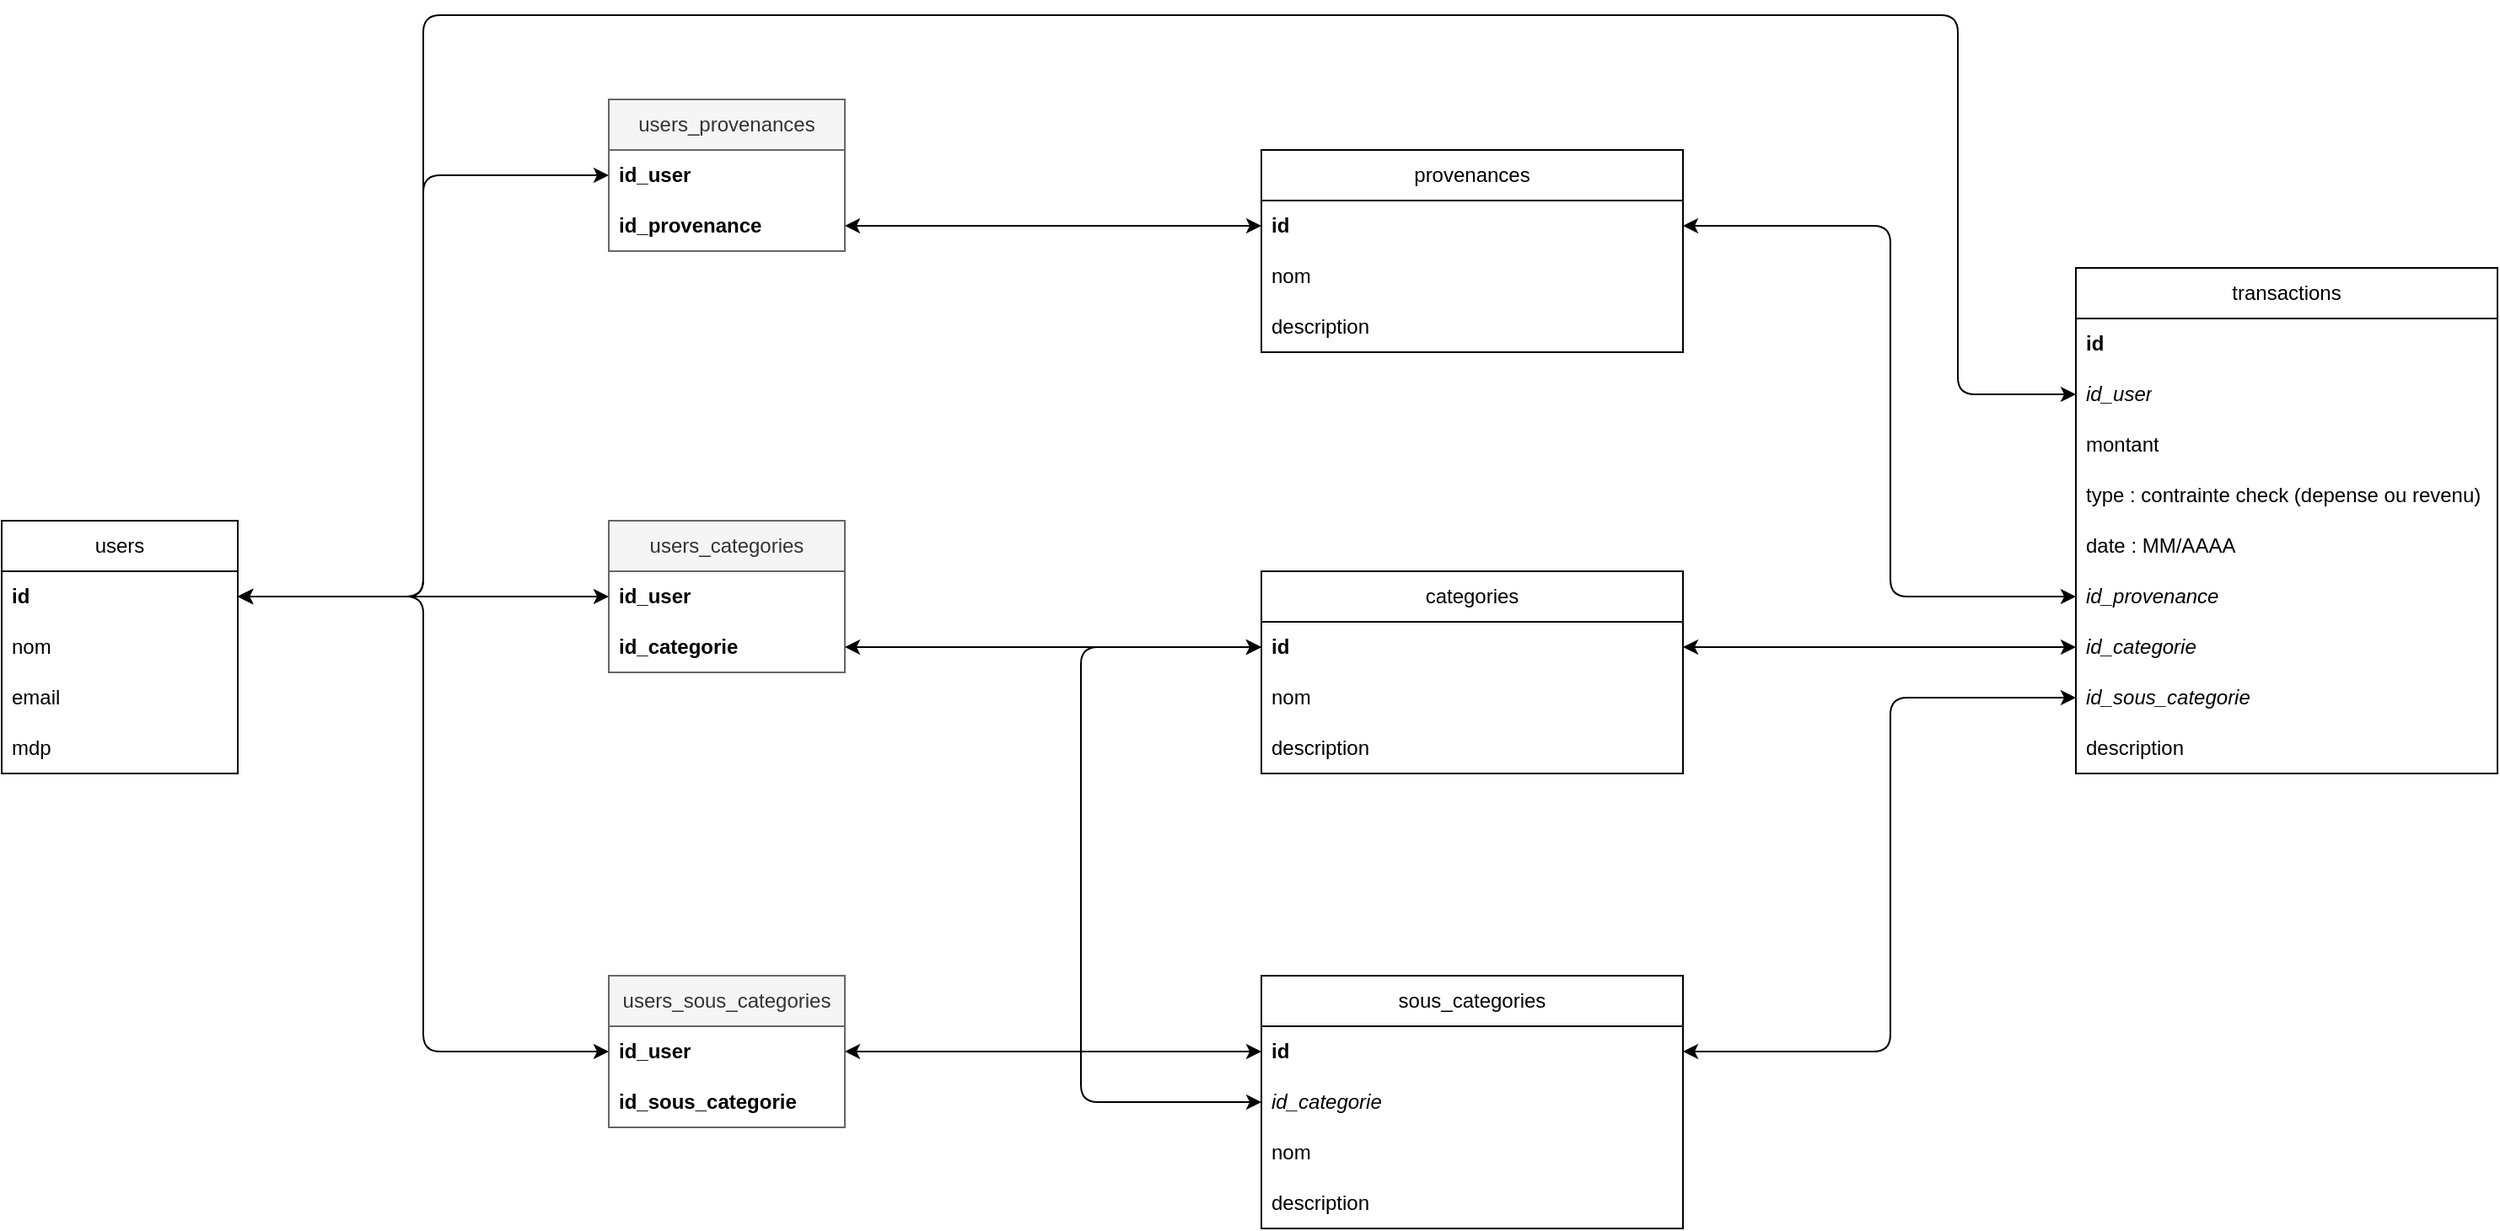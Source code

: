 <mxfile version="26.2.3">
  <diagram name="Page-1" id="-0EjO0u6grgrOY2Yr-4q">
    <mxGraphModel dx="1576" dy="1124" grid="1" gridSize="10" guides="1" tooltips="1" connect="1" arrows="1" fold="1" page="1" pageScale="1" pageWidth="827" pageHeight="1169" background="#ffffff" math="0" shadow="0">
      <root>
        <mxCell id="0" />
        <mxCell id="1" parent="0" />
        <mxCell id="DHP12ZCId8kLk_yh_mz6-1" value="users" style="swimlane;fontStyle=0;childLayout=stackLayout;horizontal=1;startSize=30;horizontalStack=0;resizeParent=1;resizeParentMax=0;resizeLast=0;collapsible=1;marginBottom=0;whiteSpace=wrap;html=1;" parent="1" vertex="1">
          <mxGeometry x="80" y="420" width="140" height="150" as="geometry" />
        </mxCell>
        <mxCell id="DHP12ZCId8kLk_yh_mz6-2" value="id" style="text;strokeColor=none;fillColor=none;align=left;verticalAlign=middle;spacingLeft=4;spacingRight=4;overflow=hidden;points=[[0,0.5],[1,0.5]];portConstraint=eastwest;rotatable=0;whiteSpace=wrap;html=1;fontStyle=1" parent="DHP12ZCId8kLk_yh_mz6-1" vertex="1">
          <mxGeometry y="30" width="140" height="30" as="geometry" />
        </mxCell>
        <mxCell id="DHP12ZCId8kLk_yh_mz6-3" value="nom" style="text;strokeColor=none;fillColor=none;align=left;verticalAlign=middle;spacingLeft=4;spacingRight=4;overflow=hidden;points=[[0,0.5],[1,0.5]];portConstraint=eastwest;rotatable=0;whiteSpace=wrap;html=1;" parent="DHP12ZCId8kLk_yh_mz6-1" vertex="1">
          <mxGeometry y="60" width="140" height="30" as="geometry" />
        </mxCell>
        <mxCell id="DHP12ZCId8kLk_yh_mz6-4" value="email" style="text;strokeColor=none;fillColor=none;align=left;verticalAlign=middle;spacingLeft=4;spacingRight=4;overflow=hidden;points=[[0,0.5],[1,0.5]];portConstraint=eastwest;rotatable=0;whiteSpace=wrap;html=1;" parent="DHP12ZCId8kLk_yh_mz6-1" vertex="1">
          <mxGeometry y="90" width="140" height="30" as="geometry" />
        </mxCell>
        <mxCell id="DHP12ZCId8kLk_yh_mz6-5" value="mdp" style="text;strokeColor=none;fillColor=none;align=left;verticalAlign=middle;spacingLeft=4;spacingRight=4;overflow=hidden;points=[[0,0.5],[1,0.5]];portConstraint=eastwest;rotatable=0;whiteSpace=wrap;html=1;" parent="DHP12ZCId8kLk_yh_mz6-1" vertex="1">
          <mxGeometry y="120" width="140" height="30" as="geometry" />
        </mxCell>
        <mxCell id="DHP12ZCId8kLk_yh_mz6-10" value="transactions" style="swimlane;fontStyle=0;childLayout=stackLayout;horizontal=1;startSize=30;horizontalStack=0;resizeParent=1;resizeParentMax=0;resizeLast=0;collapsible=1;marginBottom=0;whiteSpace=wrap;html=1;" parent="1" vertex="1">
          <mxGeometry x="1310" y="270" width="250" height="300" as="geometry" />
        </mxCell>
        <mxCell id="DHP12ZCId8kLk_yh_mz6-11" value="id" style="text;strokeColor=none;fillColor=none;align=left;verticalAlign=middle;spacingLeft=4;spacingRight=4;overflow=hidden;points=[[0,0.5],[1,0.5]];portConstraint=eastwest;rotatable=0;whiteSpace=wrap;html=1;fontStyle=1" parent="DHP12ZCId8kLk_yh_mz6-10" vertex="1">
          <mxGeometry y="30" width="250" height="30" as="geometry" />
        </mxCell>
        <mxCell id="DHP12ZCId8kLk_yh_mz6-19" value="id_user" style="text;strokeColor=none;fillColor=none;align=left;verticalAlign=middle;spacingLeft=4;spacingRight=4;overflow=hidden;points=[[0,0.5],[1,0.5]];portConstraint=eastwest;rotatable=0;whiteSpace=wrap;html=1;fontStyle=2" parent="DHP12ZCId8kLk_yh_mz6-10" vertex="1">
          <mxGeometry y="60" width="250" height="30" as="geometry" />
        </mxCell>
        <mxCell id="DHP12ZCId8kLk_yh_mz6-12" value="montant" style="text;strokeColor=none;fillColor=none;align=left;verticalAlign=middle;spacingLeft=4;spacingRight=4;overflow=hidden;points=[[0,0.5],[1,0.5]];portConstraint=eastwest;rotatable=0;whiteSpace=wrap;html=1;" parent="DHP12ZCId8kLk_yh_mz6-10" vertex="1">
          <mxGeometry y="90" width="250" height="30" as="geometry" />
        </mxCell>
        <mxCell id="DHP12ZCId8kLk_yh_mz6-13" value="type : contrainte check (depense ou revenu)" style="text;strokeColor=none;fillColor=none;align=left;verticalAlign=middle;spacingLeft=4;spacingRight=4;overflow=hidden;points=[[0,0.5],[1,0.5]];portConstraint=eastwest;rotatable=0;whiteSpace=wrap;html=1;" parent="DHP12ZCId8kLk_yh_mz6-10" vertex="1">
          <mxGeometry y="120" width="250" height="30" as="geometry" />
        </mxCell>
        <mxCell id="DHP12ZCId8kLk_yh_mz6-18" value="date : MM/AAAA" style="text;strokeColor=none;fillColor=none;align=left;verticalAlign=middle;spacingLeft=4;spacingRight=4;overflow=hidden;points=[[0,0.5],[1,0.5]];portConstraint=eastwest;rotatable=0;whiteSpace=wrap;html=1;" parent="DHP12ZCId8kLk_yh_mz6-10" vertex="1">
          <mxGeometry y="150" width="250" height="30" as="geometry" />
        </mxCell>
        <mxCell id="DHP12ZCId8kLk_yh_mz6-17" value="id_provenance" style="text;strokeColor=none;fillColor=none;align=left;verticalAlign=middle;spacingLeft=4;spacingRight=4;overflow=hidden;points=[[0,0.5],[1,0.5]];portConstraint=eastwest;rotatable=0;whiteSpace=wrap;html=1;fontStyle=2" parent="DHP12ZCId8kLk_yh_mz6-10" vertex="1">
          <mxGeometry y="180" width="250" height="30" as="geometry" />
        </mxCell>
        <mxCell id="DHP12ZCId8kLk_yh_mz6-14" value="id_categorie" style="text;strokeColor=none;fillColor=none;align=left;verticalAlign=middle;spacingLeft=4;spacingRight=4;overflow=hidden;points=[[0,0.5],[1,0.5]];portConstraint=eastwest;rotatable=0;whiteSpace=wrap;html=1;fontStyle=2" parent="DHP12ZCId8kLk_yh_mz6-10" vertex="1">
          <mxGeometry y="210" width="250" height="30" as="geometry" />
        </mxCell>
        <mxCell id="DHP12ZCId8kLk_yh_mz6-15" value="id_sous_categorie" style="text;strokeColor=none;fillColor=none;align=left;verticalAlign=middle;spacingLeft=4;spacingRight=4;overflow=hidden;points=[[0,0.5],[1,0.5]];portConstraint=eastwest;rotatable=0;whiteSpace=wrap;html=1;fontStyle=2" parent="DHP12ZCId8kLk_yh_mz6-10" vertex="1">
          <mxGeometry y="240" width="250" height="30" as="geometry" />
        </mxCell>
        <mxCell id="DHP12ZCId8kLk_yh_mz6-16" value="description" style="text;strokeColor=none;fillColor=none;align=left;verticalAlign=middle;spacingLeft=4;spacingRight=4;overflow=hidden;points=[[0,0.5],[1,0.5]];portConstraint=eastwest;rotatable=0;whiteSpace=wrap;html=1;" parent="DHP12ZCId8kLk_yh_mz6-10" vertex="1">
          <mxGeometry y="270" width="250" height="30" as="geometry" />
        </mxCell>
        <mxCell id="i-3XLX6yTTZcisk5ztEU-11" style="edgeStyle=orthogonalEdgeStyle;shape=connector;curved=0;rounded=1;orthogonalLoop=1;jettySize=auto;html=1;exitX=0;exitY=0.5;exitDx=0;exitDy=0;entryX=1;entryY=0.5;entryDx=0;entryDy=0;strokeColor=default;align=center;verticalAlign=middle;fontFamily=Helvetica;fontSize=11;fontColor=default;labelBackgroundColor=default;endArrow=classic;startArrow=classic;startFill=1;" parent="1" source="DHP12ZCId8kLk_yh_mz6-14" target="i-3XLX6yTTZcisk5ztEU-2" edge="1">
          <mxGeometry relative="1" as="geometry">
            <Array as="points">
              <mxPoint x="1310" y="495" />
            </Array>
          </mxGeometry>
        </mxCell>
        <mxCell id="i-3XLX6yTTZcisk5ztEU-12" value="sous_categories" style="swimlane;fontStyle=0;childLayout=stackLayout;horizontal=1;startSize=30;horizontalStack=0;resizeParent=1;resizeParentMax=0;resizeLast=0;collapsible=1;marginBottom=0;whiteSpace=wrap;html=1;" parent="1" vertex="1">
          <mxGeometry x="827" y="690" width="250" height="150" as="geometry" />
        </mxCell>
        <mxCell id="i-3XLX6yTTZcisk5ztEU-13" value="id" style="text;strokeColor=none;fillColor=none;align=left;verticalAlign=middle;spacingLeft=4;spacingRight=4;overflow=hidden;points=[[0,0.5],[1,0.5]];portConstraint=eastwest;rotatable=0;whiteSpace=wrap;html=1;fontStyle=1" parent="i-3XLX6yTTZcisk5ztEU-12" vertex="1">
          <mxGeometry y="30" width="250" height="30" as="geometry" />
        </mxCell>
        <mxCell id="i-3XLX6yTTZcisk5ztEU-14" value="id_categorie" style="text;strokeColor=none;fillColor=none;align=left;verticalAlign=middle;spacingLeft=4;spacingRight=4;overflow=hidden;points=[[0,0.5],[1,0.5]];portConstraint=eastwest;rotatable=0;whiteSpace=wrap;html=1;fontStyle=2" parent="i-3XLX6yTTZcisk5ztEU-12" vertex="1">
          <mxGeometry y="60" width="250" height="30" as="geometry" />
        </mxCell>
        <mxCell id="i-3XLX6yTTZcisk5ztEU-17" value="nom" style="text;strokeColor=none;fillColor=none;align=left;verticalAlign=middle;spacingLeft=4;spacingRight=4;overflow=hidden;points=[[0,0.5],[1,0.5]];portConstraint=eastwest;rotatable=0;whiteSpace=wrap;html=1;" parent="i-3XLX6yTTZcisk5ztEU-12" vertex="1">
          <mxGeometry y="90" width="250" height="30" as="geometry" />
        </mxCell>
        <mxCell id="i-3XLX6yTTZcisk5ztEU-19" value="description" style="text;strokeColor=none;fillColor=none;align=left;verticalAlign=middle;spacingLeft=4;spacingRight=4;overflow=hidden;points=[[0,0.5],[1,0.5]];portConstraint=eastwest;rotatable=0;whiteSpace=wrap;html=1;" parent="i-3XLX6yTTZcisk5ztEU-12" vertex="1">
          <mxGeometry y="120" width="250" height="30" as="geometry" />
        </mxCell>
        <mxCell id="i-3XLX6yTTZcisk5ztEU-20" style="edgeStyle=orthogonalEdgeStyle;shape=connector;curved=0;rounded=1;orthogonalLoop=1;jettySize=auto;html=1;exitX=0;exitY=0.5;exitDx=0;exitDy=0;entryX=0;entryY=0.5;entryDx=0;entryDy=0;strokeColor=default;align=center;verticalAlign=middle;fontFamily=Helvetica;fontSize=11;fontColor=default;labelBackgroundColor=default;endArrow=classic;startArrow=classic;startFill=1;" parent="1" source="i-3XLX6yTTZcisk5ztEU-14" target="i-3XLX6yTTZcisk5ztEU-2" edge="1">
          <mxGeometry relative="1" as="geometry">
            <Array as="points">
              <mxPoint x="720" y="765" />
              <mxPoint x="720" y="495" />
            </Array>
          </mxGeometry>
        </mxCell>
        <mxCell id="i-3XLX6yTTZcisk5ztEU-21" style="edgeStyle=orthogonalEdgeStyle;shape=connector;curved=0;rounded=1;orthogonalLoop=1;jettySize=auto;html=1;exitX=0;exitY=0.5;exitDx=0;exitDy=0;entryX=1;entryY=0.5;entryDx=0;entryDy=0;strokeColor=default;align=center;verticalAlign=middle;fontFamily=Helvetica;fontSize=11;fontColor=default;labelBackgroundColor=default;endArrow=classic;startArrow=classic;startFill=1;" parent="1" source="DHP12ZCId8kLk_yh_mz6-15" target="i-3XLX6yTTZcisk5ztEU-13" edge="1">
          <mxGeometry relative="1" as="geometry">
            <Array as="points">
              <mxPoint x="1200" y="525" />
              <mxPoint x="1200" y="735" />
            </Array>
          </mxGeometry>
        </mxCell>
        <mxCell id="i-3XLX6yTTZcisk5ztEU-22" value="provenances" style="swimlane;fontStyle=0;childLayout=stackLayout;horizontal=1;startSize=30;horizontalStack=0;resizeParent=1;resizeParentMax=0;resizeLast=0;collapsible=1;marginBottom=0;whiteSpace=wrap;html=1;" parent="1" vertex="1">
          <mxGeometry x="827" y="200" width="250" height="120" as="geometry" />
        </mxCell>
        <mxCell id="i-3XLX6yTTZcisk5ztEU-23" value="id" style="text;strokeColor=none;fillColor=none;align=left;verticalAlign=middle;spacingLeft=4;spacingRight=4;overflow=hidden;points=[[0,0.5],[1,0.5]];portConstraint=eastwest;rotatable=0;whiteSpace=wrap;html=1;fontStyle=1" parent="i-3XLX6yTTZcisk5ztEU-22" vertex="1">
          <mxGeometry y="30" width="250" height="30" as="geometry" />
        </mxCell>
        <mxCell id="i-3XLX6yTTZcisk5ztEU-24" value="nom" style="text;strokeColor=none;fillColor=none;align=left;verticalAlign=middle;spacingLeft=4;spacingRight=4;overflow=hidden;points=[[0,0.5],[1,0.5]];portConstraint=eastwest;rotatable=0;whiteSpace=wrap;html=1;" parent="i-3XLX6yTTZcisk5ztEU-22" vertex="1">
          <mxGeometry y="60" width="250" height="30" as="geometry" />
        </mxCell>
        <mxCell id="i-3XLX6yTTZcisk5ztEU-26" value="description" style="text;strokeColor=none;fillColor=none;align=left;verticalAlign=middle;spacingLeft=4;spacingRight=4;overflow=hidden;points=[[0,0.5],[1,0.5]];portConstraint=eastwest;rotatable=0;whiteSpace=wrap;html=1;" parent="i-3XLX6yTTZcisk5ztEU-22" vertex="1">
          <mxGeometry y="90" width="250" height="30" as="geometry" />
        </mxCell>
        <mxCell id="i-3XLX6yTTZcisk5ztEU-27" style="edgeStyle=orthogonalEdgeStyle;shape=connector;curved=0;rounded=1;orthogonalLoop=1;jettySize=auto;html=1;exitX=0;exitY=0.5;exitDx=0;exitDy=0;entryX=1;entryY=0.5;entryDx=0;entryDy=0;strokeColor=default;align=center;verticalAlign=middle;fontFamily=Helvetica;fontSize=11;fontColor=default;labelBackgroundColor=default;endArrow=classic;startArrow=classic;startFill=1;" parent="1" source="DHP12ZCId8kLk_yh_mz6-17" target="i-3XLX6yTTZcisk5ztEU-23" edge="1">
          <mxGeometry relative="1" as="geometry">
            <Array as="points">
              <mxPoint x="1200" y="465" />
              <mxPoint x="1200" y="245" />
            </Array>
          </mxGeometry>
        </mxCell>
        <mxCell id="jSEFE7ozTttlSGfeNxe3-1" value="users_categories" style="swimlane;fontStyle=0;childLayout=stackLayout;horizontal=1;startSize=30;horizontalStack=0;resizeParent=1;resizeParentMax=0;resizeLast=0;collapsible=1;marginBottom=0;whiteSpace=wrap;html=1;fillColor=#f5f5f5;fontColor=#333333;strokeColor=#666666;" parent="1" vertex="1">
          <mxGeometry x="440" y="420" width="140" height="90" as="geometry">
            <mxRectangle x="180" y="280" width="130" height="30" as="alternateBounds" />
          </mxGeometry>
        </mxCell>
        <mxCell id="jSEFE7ozTttlSGfeNxe3-2" value="id_user" style="text;strokeColor=none;fillColor=none;align=left;verticalAlign=middle;spacingLeft=4;spacingRight=4;overflow=hidden;points=[[0,0.5],[1,0.5]];portConstraint=eastwest;rotatable=0;whiteSpace=wrap;html=1;fontStyle=1" parent="jSEFE7ozTttlSGfeNxe3-1" vertex="1">
          <mxGeometry y="30" width="140" height="30" as="geometry" />
        </mxCell>
        <mxCell id="jSEFE7ozTttlSGfeNxe3-3" value="id_categorie" style="text;strokeColor=none;fillColor=none;align=left;verticalAlign=middle;spacingLeft=4;spacingRight=4;overflow=hidden;points=[[0,0.5],[1,0.5]];portConstraint=eastwest;rotatable=0;whiteSpace=wrap;html=1;fontStyle=1" parent="jSEFE7ozTttlSGfeNxe3-1" vertex="1">
          <mxGeometry y="60" width="140" height="30" as="geometry" />
        </mxCell>
        <mxCell id="jSEFE7ozTttlSGfeNxe3-6" value="users_sous_categories" style="swimlane;fontStyle=0;childLayout=stackLayout;horizontal=1;startSize=30;horizontalStack=0;resizeParent=1;resizeParentMax=0;resizeLast=0;collapsible=1;marginBottom=0;whiteSpace=wrap;html=1;fillColor=#f5f5f5;fontColor=#333333;strokeColor=#666666;" parent="1" vertex="1">
          <mxGeometry x="440" y="690" width="140" height="90" as="geometry">
            <mxRectangle x="530" y="350" width="160" height="30" as="alternateBounds" />
          </mxGeometry>
        </mxCell>
        <mxCell id="jSEFE7ozTttlSGfeNxe3-7" value="id_user" style="text;strokeColor=none;fillColor=none;align=left;verticalAlign=middle;spacingLeft=4;spacingRight=4;overflow=hidden;points=[[0,0.5],[1,0.5]];portConstraint=eastwest;rotatable=0;whiteSpace=wrap;html=1;fontStyle=1" parent="jSEFE7ozTttlSGfeNxe3-6" vertex="1">
          <mxGeometry y="30" width="140" height="30" as="geometry" />
        </mxCell>
        <mxCell id="jSEFE7ozTttlSGfeNxe3-8" value="id_sous_categorie" style="text;strokeColor=none;fillColor=none;align=left;verticalAlign=middle;spacingLeft=4;spacingRight=4;overflow=hidden;points=[[0,0.5],[1,0.5]];portConstraint=eastwest;rotatable=0;whiteSpace=wrap;html=1;fontStyle=1" parent="jSEFE7ozTttlSGfeNxe3-6" vertex="1">
          <mxGeometry y="60" width="140" height="30" as="geometry" />
        </mxCell>
        <mxCell id="jSEFE7ozTttlSGfeNxe3-9" value="users_provenances" style="swimlane;fontStyle=0;childLayout=stackLayout;horizontal=1;startSize=30;horizontalStack=0;resizeParent=1;resizeParentMax=0;resizeLast=0;collapsible=1;marginBottom=0;whiteSpace=wrap;html=1;fillColor=#f5f5f5;fontColor=#333333;strokeColor=#666666;" parent="1" vertex="1">
          <mxGeometry x="440" y="170" width="140" height="90" as="geometry">
            <mxRectangle x="1241" y="190" width="140" height="30" as="alternateBounds" />
          </mxGeometry>
        </mxCell>
        <mxCell id="jSEFE7ozTttlSGfeNxe3-10" value="id_user" style="text;strokeColor=none;fillColor=none;align=left;verticalAlign=middle;spacingLeft=4;spacingRight=4;overflow=hidden;points=[[0,0.5],[1,0.5]];portConstraint=eastwest;rotatable=0;whiteSpace=wrap;html=1;fontStyle=1" parent="jSEFE7ozTttlSGfeNxe3-9" vertex="1">
          <mxGeometry y="30" width="140" height="30" as="geometry" />
        </mxCell>
        <mxCell id="jSEFE7ozTttlSGfeNxe3-11" value="id_provenance" style="text;strokeColor=none;fillColor=none;align=left;verticalAlign=middle;spacingLeft=4;spacingRight=4;overflow=hidden;points=[[0,0.5],[1,0.5]];portConstraint=eastwest;rotatable=0;whiteSpace=wrap;html=1;fontStyle=1" parent="jSEFE7ozTttlSGfeNxe3-9" vertex="1">
          <mxGeometry y="60" width="140" height="30" as="geometry" />
        </mxCell>
        <mxCell id="jSEFE7ozTttlSGfeNxe3-12" style="edgeStyle=orthogonalEdgeStyle;rounded=1;orthogonalLoop=1;jettySize=auto;html=1;exitX=0;exitY=0.5;exitDx=0;exitDy=0;entryX=1;entryY=0.5;entryDx=0;entryDy=0;curved=0;startArrow=classic;startFill=1;" parent="1" source="jSEFE7ozTttlSGfeNxe3-2" target="DHP12ZCId8kLk_yh_mz6-2" edge="1">
          <mxGeometry relative="1" as="geometry" />
        </mxCell>
        <mxCell id="jSEFE7ozTttlSGfeNxe3-13" style="edgeStyle=orthogonalEdgeStyle;rounded=1;orthogonalLoop=1;jettySize=auto;html=1;entryX=0;entryY=0.5;entryDx=0;entryDy=0;curved=0;exitX=1;exitY=0.5;exitDx=0;exitDy=0;startArrow=classic;startFill=1;" parent="1" source="jSEFE7ozTttlSGfeNxe3-3" target="i-3XLX6yTTZcisk5ztEU-2" edge="1">
          <mxGeometry relative="1" as="geometry">
            <mxPoint x="370" y="440" as="targetPoint" />
            <mxPoint x="560" y="535" as="sourcePoint" />
            <Array as="points">
              <mxPoint x="680" y="495" />
              <mxPoint x="680" y="495" />
            </Array>
          </mxGeometry>
        </mxCell>
        <mxCell id="jSEFE7ozTttlSGfeNxe3-14" style="edgeStyle=orthogonalEdgeStyle;shape=connector;curved=0;rounded=1;orthogonalLoop=1;jettySize=auto;html=1;entryX=1;entryY=0.5;entryDx=0;entryDy=0;strokeColor=default;align=center;verticalAlign=middle;fontFamily=Helvetica;fontSize=11;fontColor=default;labelBackgroundColor=default;endArrow=classic;exitX=0;exitY=0.5;exitDx=0;exitDy=0;startArrow=classic;startFill=1;" parent="1" source="jSEFE7ozTttlSGfeNxe3-10" target="DHP12ZCId8kLk_yh_mz6-2" edge="1">
          <mxGeometry relative="1" as="geometry">
            <mxPoint x="1170" y="260" as="sourcePoint" />
          </mxGeometry>
        </mxCell>
        <mxCell id="jSEFE7ozTttlSGfeNxe3-15" style="edgeStyle=orthogonalEdgeStyle;shape=connector;curved=0;rounded=1;orthogonalLoop=1;jettySize=auto;html=1;entryX=0;entryY=0.5;entryDx=0;entryDy=0;strokeColor=default;align=center;verticalAlign=middle;fontFamily=Helvetica;fontSize=11;fontColor=default;labelBackgroundColor=default;endArrow=classic;exitX=1;exitY=0.5;exitDx=0;exitDy=0;startArrow=classic;startFill=1;" parent="1" source="jSEFE7ozTttlSGfeNxe3-11" target="i-3XLX6yTTZcisk5ztEU-23" edge="1">
          <mxGeometry relative="1" as="geometry">
            <mxPoint x="1170" y="300" as="sourcePoint" />
          </mxGeometry>
        </mxCell>
        <mxCell id="jSEFE7ozTttlSGfeNxe3-16" style="edgeStyle=orthogonalEdgeStyle;shape=connector;curved=0;rounded=1;orthogonalLoop=1;jettySize=auto;html=1;exitX=1;exitY=0.5;exitDx=0;exitDy=0;entryX=0;entryY=0.5;entryDx=0;entryDy=0;strokeColor=default;align=center;verticalAlign=middle;fontFamily=Helvetica;fontSize=11;fontColor=default;labelBackgroundColor=default;endArrow=classic;startArrow=classic;startFill=1;" parent="1" source="jSEFE7ozTttlSGfeNxe3-7" target="i-3XLX6yTTZcisk5ztEU-13" edge="1">
          <mxGeometry relative="1" as="geometry" />
        </mxCell>
        <mxCell id="jSEFE7ozTttlSGfeNxe3-17" style="edgeStyle=orthogonalEdgeStyle;shape=connector;curved=0;rounded=1;orthogonalLoop=1;jettySize=auto;html=1;exitX=0;exitY=0.5;exitDx=0;exitDy=0;entryX=1;entryY=0.5;entryDx=0;entryDy=0;strokeColor=default;align=center;verticalAlign=middle;fontFamily=Helvetica;fontSize=11;fontColor=default;labelBackgroundColor=default;endArrow=classic;startArrow=classic;startFill=1;" parent="1" source="jSEFE7ozTttlSGfeNxe3-7" target="DHP12ZCId8kLk_yh_mz6-2" edge="1">
          <mxGeometry relative="1" as="geometry" />
        </mxCell>
        <mxCell id="AlscL5aSIYvWVjcTWnr_-5" value="" style="edgeStyle=orthogonalEdgeStyle;rounded=1;orthogonalLoop=1;jettySize=auto;html=1;exitX=0;exitY=0.5;exitDx=0;exitDy=0;entryX=1;entryY=0.5;entryDx=0;entryDy=0;curved=0;startArrow=classic;startFill=1;" edge="1" parent="1" source="DHP12ZCId8kLk_yh_mz6-19" target="DHP12ZCId8kLk_yh_mz6-2">
          <mxGeometry relative="1" as="geometry">
            <mxPoint x="1260" y="435" as="sourcePoint" />
            <mxPoint x="250" y="395" as="targetPoint" />
            <Array as="points">
              <mxPoint x="1240" y="345" />
              <mxPoint x="1240" y="120" />
              <mxPoint x="330" y="120" />
              <mxPoint x="330" y="465" />
            </Array>
          </mxGeometry>
        </mxCell>
        <mxCell id="i-3XLX6yTTZcisk5ztEU-1" value="categories" style="swimlane;fontStyle=0;childLayout=stackLayout;horizontal=1;startSize=30;horizontalStack=0;resizeParent=1;resizeParentMax=0;resizeLast=0;collapsible=1;marginBottom=0;whiteSpace=wrap;html=1;" parent="1" vertex="1">
          <mxGeometry x="827" y="450" width="250" height="120" as="geometry" />
        </mxCell>
        <mxCell id="i-3XLX6yTTZcisk5ztEU-2" value="id" style="text;strokeColor=none;fillColor=none;align=left;verticalAlign=middle;spacingLeft=4;spacingRight=4;overflow=hidden;points=[[0,0.5],[1,0.5]];portConstraint=eastwest;rotatable=0;whiteSpace=wrap;html=1;fontStyle=1" parent="i-3XLX6yTTZcisk5ztEU-1" vertex="1">
          <mxGeometry y="30" width="250" height="30" as="geometry" />
        </mxCell>
        <mxCell id="i-3XLX6yTTZcisk5ztEU-18" value="nom" style="text;strokeColor=none;fillColor=none;align=left;verticalAlign=middle;spacingLeft=4;spacingRight=4;overflow=hidden;points=[[0,0.5],[1,0.5]];portConstraint=eastwest;rotatable=0;whiteSpace=wrap;html=1;" parent="i-3XLX6yTTZcisk5ztEU-1" vertex="1">
          <mxGeometry y="60" width="250" height="30" as="geometry" />
        </mxCell>
        <mxCell id="i-3XLX6yTTZcisk5ztEU-16" value="description" style="text;strokeColor=none;fillColor=none;align=left;verticalAlign=middle;spacingLeft=4;spacingRight=4;overflow=hidden;points=[[0,0.5],[1,0.5]];portConstraint=eastwest;rotatable=0;whiteSpace=wrap;html=1;" parent="i-3XLX6yTTZcisk5ztEU-1" vertex="1">
          <mxGeometry y="90" width="250" height="30" as="geometry" />
        </mxCell>
      </root>
    </mxGraphModel>
  </diagram>
</mxfile>
